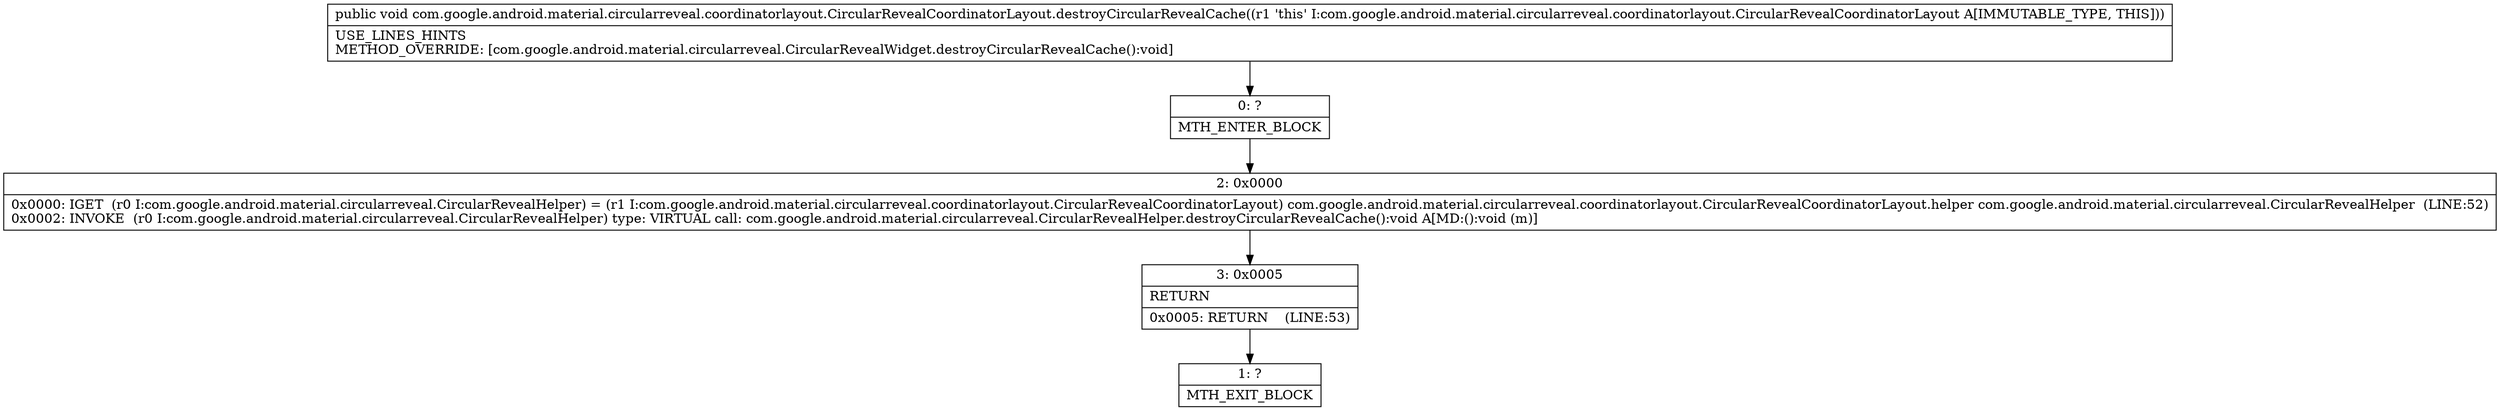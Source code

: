 digraph "CFG forcom.google.android.material.circularreveal.coordinatorlayout.CircularRevealCoordinatorLayout.destroyCircularRevealCache()V" {
Node_0 [shape=record,label="{0\:\ ?|MTH_ENTER_BLOCK\l}"];
Node_2 [shape=record,label="{2\:\ 0x0000|0x0000: IGET  (r0 I:com.google.android.material.circularreveal.CircularRevealHelper) = (r1 I:com.google.android.material.circularreveal.coordinatorlayout.CircularRevealCoordinatorLayout) com.google.android.material.circularreveal.coordinatorlayout.CircularRevealCoordinatorLayout.helper com.google.android.material.circularreveal.CircularRevealHelper  (LINE:52)\l0x0002: INVOKE  (r0 I:com.google.android.material.circularreveal.CircularRevealHelper) type: VIRTUAL call: com.google.android.material.circularreveal.CircularRevealHelper.destroyCircularRevealCache():void A[MD:():void (m)]\l}"];
Node_3 [shape=record,label="{3\:\ 0x0005|RETURN\l|0x0005: RETURN    (LINE:53)\l}"];
Node_1 [shape=record,label="{1\:\ ?|MTH_EXIT_BLOCK\l}"];
MethodNode[shape=record,label="{public void com.google.android.material.circularreveal.coordinatorlayout.CircularRevealCoordinatorLayout.destroyCircularRevealCache((r1 'this' I:com.google.android.material.circularreveal.coordinatorlayout.CircularRevealCoordinatorLayout A[IMMUTABLE_TYPE, THIS]))  | USE_LINES_HINTS\lMETHOD_OVERRIDE: [com.google.android.material.circularreveal.CircularRevealWidget.destroyCircularRevealCache():void]\l}"];
MethodNode -> Node_0;Node_0 -> Node_2;
Node_2 -> Node_3;
Node_3 -> Node_1;
}

